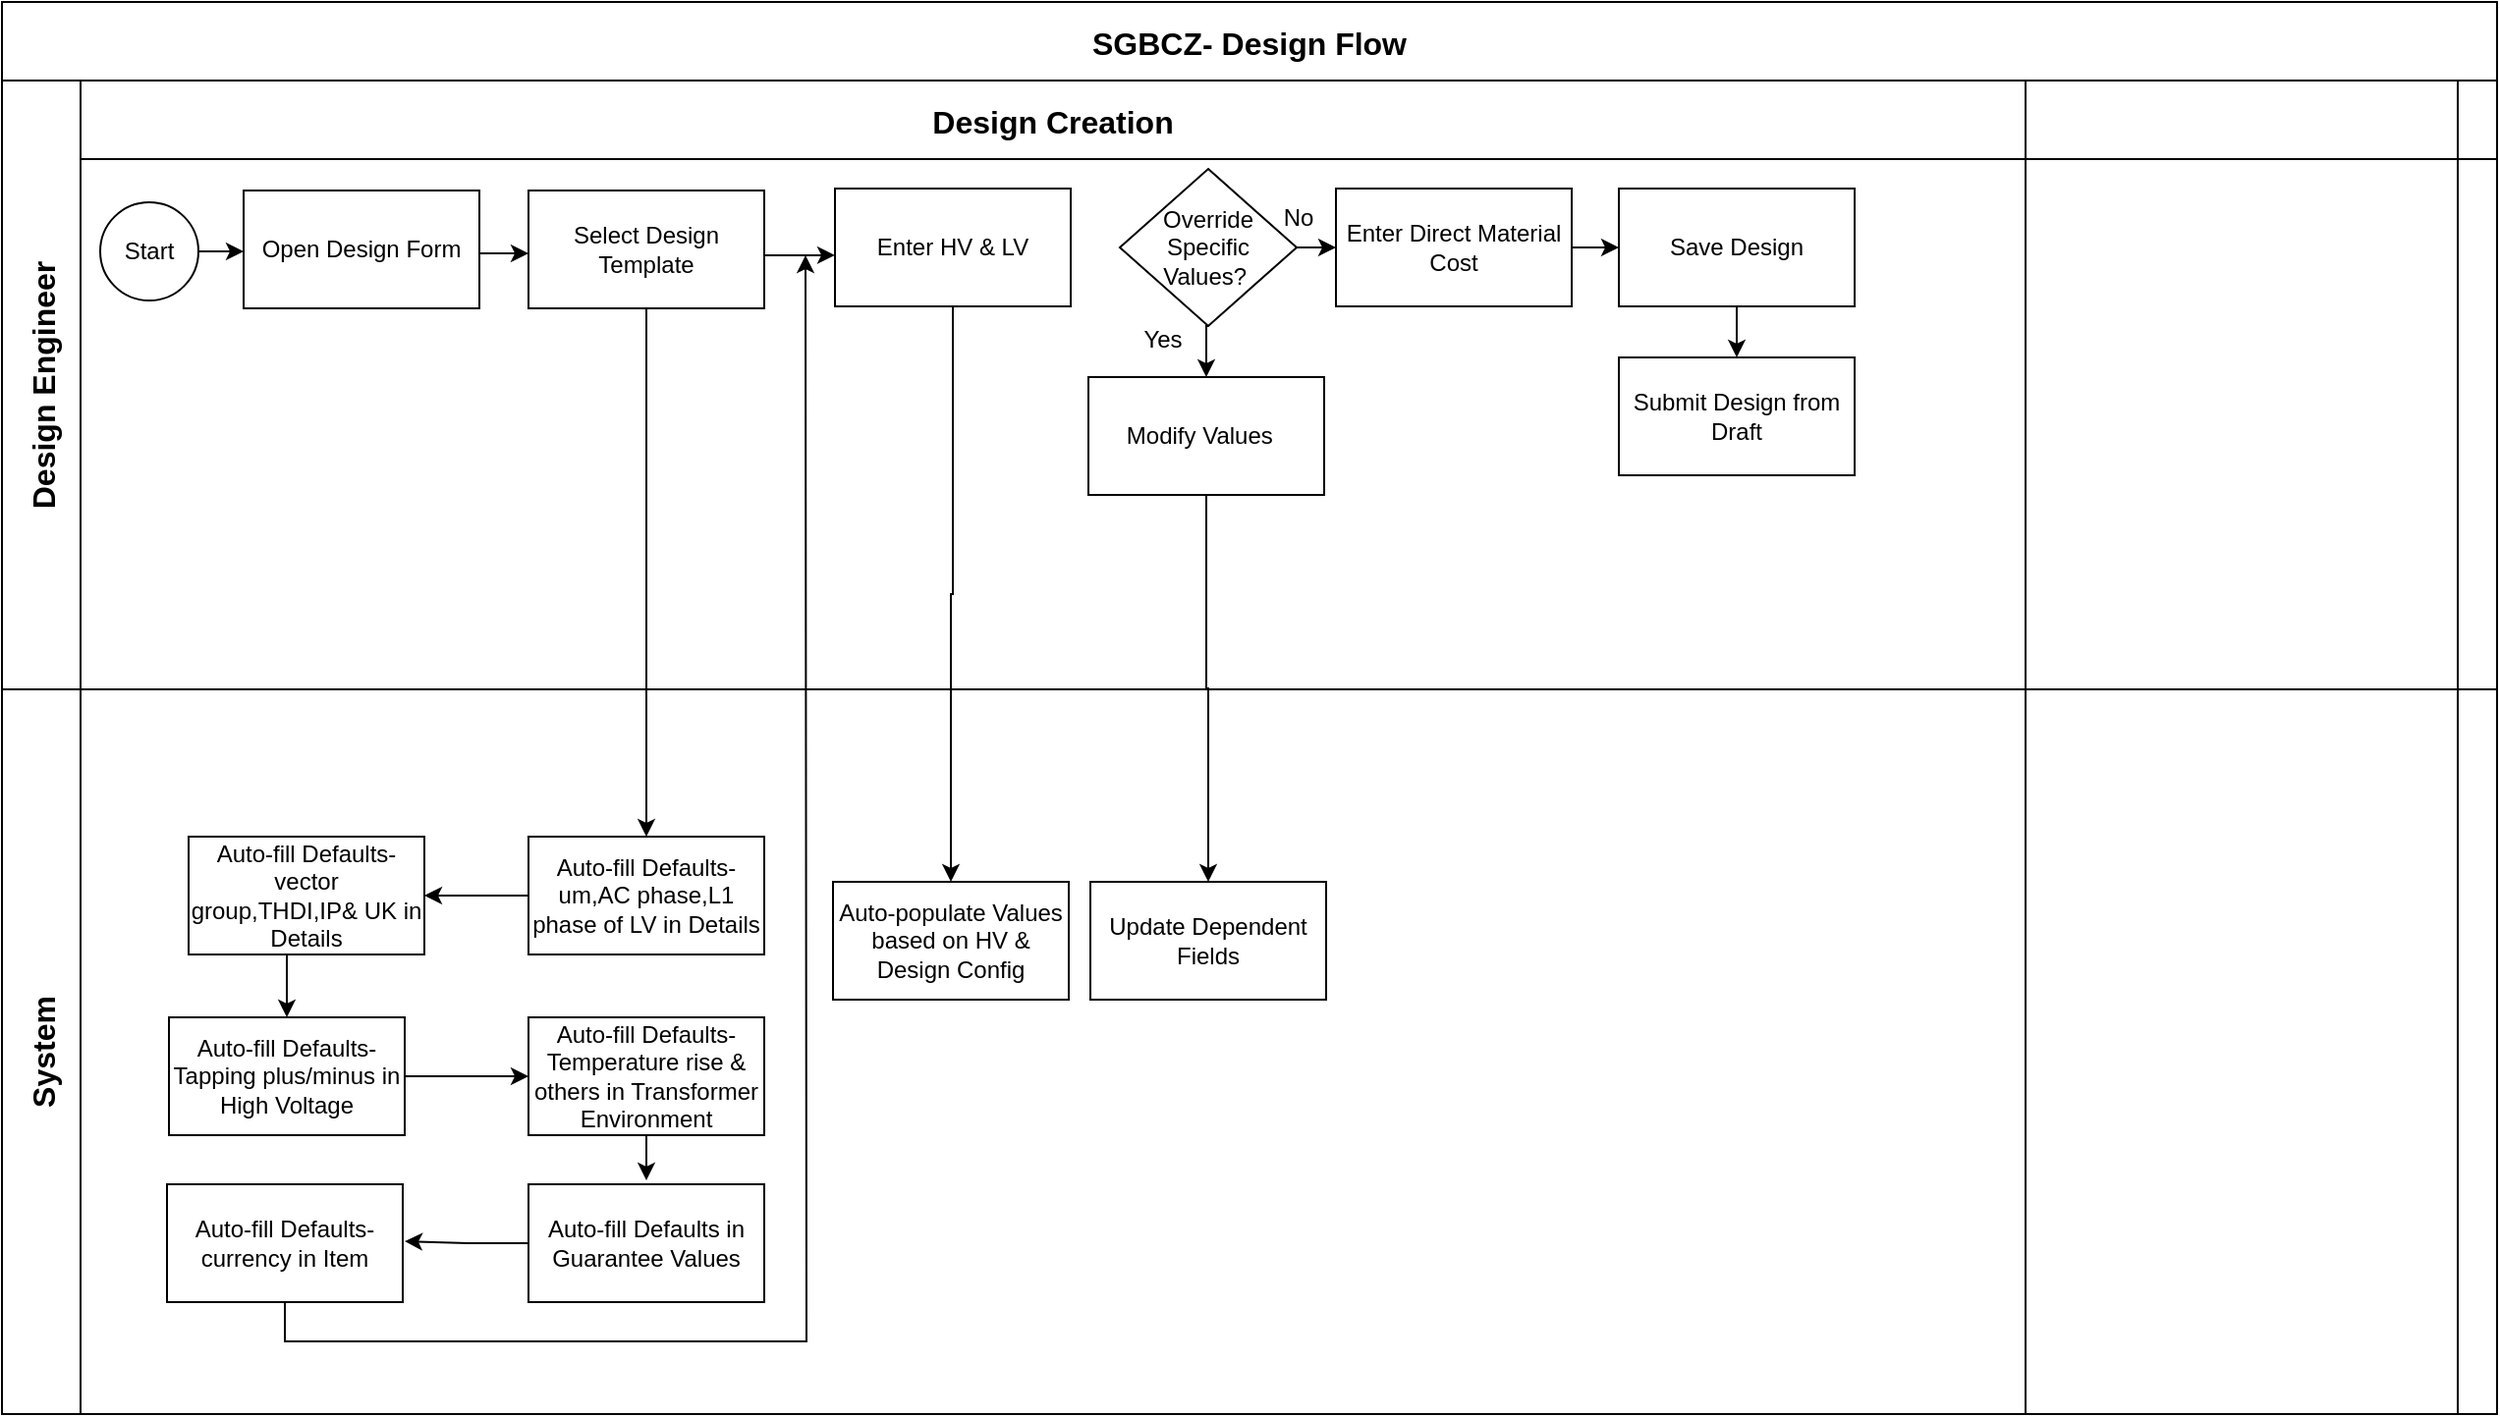 <mxfile version="27.2.0">
  <diagram id="prtHgNgQTEPvFCAcTncT" name="Page-1">
    <mxGraphModel dx="1228" dy="579" grid="1" gridSize="10" guides="1" tooltips="1" connect="1" arrows="1" fold="1" page="1" pageScale="1" pageWidth="827" pageHeight="1169" math="0" shadow="0">
      <root>
        <mxCell id="0" />
        <mxCell id="1" parent="0" />
        <mxCell id="CLJ9GDin2j8_AuySWexl-37" value="SGBCZ- Design Flow" style="shape=table;childLayout=tableLayout;startSize=40;collapsible=0;recursiveResize=0;expand=0;fontSize=16;fontStyle=1" parent="1" vertex="1">
          <mxGeometry x="471" y="121" width="1270" height="719" as="geometry" />
        </mxCell>
        <mxCell id="CLJ9GDin2j8_AuySWexl-38" value="Design Engineer" style="shape=tableRow;horizontal=0;swimlaneHead=0;swimlaneBody=0;top=0;left=0;strokeColor=inherit;bottom=0;right=0;dropTarget=0;fontStyle=1;fillColor=none;points=[[0,0.5],[1,0.5]];portConstraint=eastwest;startSize=40;collapsible=0;recursiveResize=0;expand=0;fontSize=16;strokeWidth=1;" parent="CLJ9GDin2j8_AuySWexl-37" vertex="1">
          <mxGeometry y="40" width="1270" height="310" as="geometry" />
        </mxCell>
        <mxCell id="CLJ9GDin2j8_AuySWexl-39" value="Design Creation" style="swimlane;swimlaneHead=0;swimlaneBody=0;fontStyle=1;strokeColor=inherit;connectable=0;fillColor=none;startSize=40;collapsible=0;recursiveResize=0;expand=0;fontSize=16;" parent="CLJ9GDin2j8_AuySWexl-38" vertex="1">
          <mxGeometry x="40" width="990" height="310" as="geometry">
            <mxRectangle width="990" height="310" as="alternateBounds" />
          </mxGeometry>
        </mxCell>
        <mxCell id="CLJ9GDin2j8_AuySWexl-72" style="edgeStyle=orthogonalEdgeStyle;rounded=0;orthogonalLoop=1;jettySize=auto;html=1;exitX=1;exitY=0.5;exitDx=0;exitDy=0;entryX=0;entryY=0.5;entryDx=0;entryDy=0;" parent="CLJ9GDin2j8_AuySWexl-39" source="CLJ9GDin2j8_AuySWexl-55" target="CLJ9GDin2j8_AuySWexl-56" edge="1">
          <mxGeometry relative="1" as="geometry" />
        </mxCell>
        <mxCell id="CLJ9GDin2j8_AuySWexl-55" value="Start" style="ellipse;whiteSpace=wrap;html=1;aspect=fixed;" parent="CLJ9GDin2j8_AuySWexl-39" vertex="1">
          <mxGeometry x="10" y="62" width="50" height="50" as="geometry" />
        </mxCell>
        <mxCell id="CLJ9GDin2j8_AuySWexl-73" value="" style="edgeStyle=orthogonalEdgeStyle;rounded=0;orthogonalLoop=1;jettySize=auto;html=1;" parent="CLJ9GDin2j8_AuySWexl-39" edge="1">
          <mxGeometry relative="1" as="geometry">
            <mxPoint x="203" y="88" as="sourcePoint" />
            <mxPoint x="228" y="88" as="targetPoint" />
          </mxGeometry>
        </mxCell>
        <mxCell id="CLJ9GDin2j8_AuySWexl-56" value="Open Design Form" style="rounded=0;whiteSpace=wrap;html=1;" parent="CLJ9GDin2j8_AuySWexl-39" vertex="1">
          <mxGeometry x="83" y="56" width="120" height="60" as="geometry" />
        </mxCell>
        <mxCell id="CLJ9GDin2j8_AuySWexl-69" value="Enter HV &amp;amp; LV" style="rounded=0;whiteSpace=wrap;html=1;" parent="CLJ9GDin2j8_AuySWexl-39" vertex="1">
          <mxGeometry x="384" y="55" width="120" height="60" as="geometry" />
        </mxCell>
        <mxCell id="CLJ9GDin2j8_AuySWexl-74" value="" style="edgeStyle=orthogonalEdgeStyle;rounded=0;orthogonalLoop=1;jettySize=auto;html=1;" parent="CLJ9GDin2j8_AuySWexl-39" edge="1">
          <mxGeometry relative="1" as="geometry">
            <mxPoint x="348" y="88.941" as="sourcePoint" />
            <mxPoint x="384" y="88.941" as="targetPoint" />
          </mxGeometry>
        </mxCell>
        <mxCell id="CLJ9GDin2j8_AuySWexl-68" value="Select Design Template" style="rounded=0;whiteSpace=wrap;html=1;" parent="CLJ9GDin2j8_AuySWexl-39" vertex="1">
          <mxGeometry x="228" y="56" width="120" height="60" as="geometry" />
        </mxCell>
        <mxCell id="CLJ9GDin2j8_AuySWexl-82" style="edgeStyle=orthogonalEdgeStyle;rounded=0;orthogonalLoop=1;jettySize=auto;html=1;exitX=0.5;exitY=1;exitDx=0;exitDy=0;entryX=0.5;entryY=0;entryDx=0;entryDy=0;" parent="CLJ9GDin2j8_AuySWexl-39" source="CLJ9GDin2j8_AuySWexl-79" target="CLJ9GDin2j8_AuySWexl-78" edge="1">
          <mxGeometry relative="1" as="geometry" />
        </mxCell>
        <mxCell id="CLJ9GDin2j8_AuySWexl-94" style="edgeStyle=orthogonalEdgeStyle;rounded=0;orthogonalLoop=1;jettySize=auto;html=1;exitX=1;exitY=0.5;exitDx=0;exitDy=0;entryX=0;entryY=0.5;entryDx=0;entryDy=0;" parent="CLJ9GDin2j8_AuySWexl-39" source="CLJ9GDin2j8_AuySWexl-79" target="CLJ9GDin2j8_AuySWexl-80" edge="1">
          <mxGeometry relative="1" as="geometry">
            <mxPoint x="630" y="85" as="targetPoint" />
          </mxGeometry>
        </mxCell>
        <mxCell id="CLJ9GDin2j8_AuySWexl-79" value="Override Specific Values?&amp;nbsp;" style="rhombus;whiteSpace=wrap;html=1;" parent="CLJ9GDin2j8_AuySWexl-39" vertex="1">
          <mxGeometry x="529" y="45" width="90" height="80" as="geometry" />
        </mxCell>
        <mxCell id="CLJ9GDin2j8_AuySWexl-78" value="Modify Values&amp;nbsp;&amp;nbsp;" style="rounded=0;whiteSpace=wrap;html=1;" parent="CLJ9GDin2j8_AuySWexl-39" vertex="1">
          <mxGeometry x="513" y="151" width="120" height="60" as="geometry" />
        </mxCell>
        <mxCell id="CLJ9GDin2j8_AuySWexl-95" style="edgeStyle=orthogonalEdgeStyle;rounded=0;orthogonalLoop=1;jettySize=auto;html=1;exitX=1;exitY=0.5;exitDx=0;exitDy=0;entryX=0;entryY=0.5;entryDx=0;entryDy=0;" parent="CLJ9GDin2j8_AuySWexl-39" source="CLJ9GDin2j8_AuySWexl-80" target="CLJ9GDin2j8_AuySWexl-90" edge="1">
          <mxGeometry relative="1" as="geometry" />
        </mxCell>
        <mxCell id="CLJ9GDin2j8_AuySWexl-80" value="Enter Direct Material Cost" style="rounded=0;whiteSpace=wrap;html=1;" parent="CLJ9GDin2j8_AuySWexl-39" vertex="1">
          <mxGeometry x="639" y="55" width="120" height="60" as="geometry" />
        </mxCell>
        <mxCell id="CLJ9GDin2j8_AuySWexl-96" style="edgeStyle=orthogonalEdgeStyle;rounded=0;orthogonalLoop=1;jettySize=auto;html=1;entryX=0.5;entryY=0;entryDx=0;entryDy=0;" parent="CLJ9GDin2j8_AuySWexl-39" source="CLJ9GDin2j8_AuySWexl-90" target="CLJ9GDin2j8_AuySWexl-91" edge="1">
          <mxGeometry relative="1" as="geometry" />
        </mxCell>
        <mxCell id="CLJ9GDin2j8_AuySWexl-90" value="Save Design" style="rounded=0;whiteSpace=wrap;html=1;" parent="CLJ9GDin2j8_AuySWexl-39" vertex="1">
          <mxGeometry x="783" y="55" width="120" height="60" as="geometry" />
        </mxCell>
        <mxCell id="CLJ9GDin2j8_AuySWexl-91" value="Submit Design from Draft" style="rounded=0;whiteSpace=wrap;html=1;" parent="CLJ9GDin2j8_AuySWexl-39" vertex="1">
          <mxGeometry x="783" y="141" width="120" height="60" as="geometry" />
        </mxCell>
        <mxCell id="CLJ9GDin2j8_AuySWexl-97" value="No" style="text;html=1;align=center;verticalAlign=middle;whiteSpace=wrap;rounded=0;" parent="CLJ9GDin2j8_AuySWexl-39" vertex="1">
          <mxGeometry x="590" y="55" width="60" height="30" as="geometry" />
        </mxCell>
        <mxCell id="CLJ9GDin2j8_AuySWexl-98" value="Yes" style="text;html=1;align=center;verticalAlign=middle;whiteSpace=wrap;rounded=0;" parent="CLJ9GDin2j8_AuySWexl-39" vertex="1">
          <mxGeometry x="521" y="117" width="60" height="30" as="geometry" />
        </mxCell>
        <mxCell id="CLJ9GDin2j8_AuySWexl-40" value="" style="swimlane;swimlaneHead=0;swimlaneBody=0;fontStyle=1;strokeColor=inherit;connectable=0;fillColor=none;startSize=40;collapsible=0;recursiveResize=0;expand=0;fontSize=16;" parent="CLJ9GDin2j8_AuySWexl-38" vertex="1">
          <mxGeometry x="1030" width="220" height="310" as="geometry">
            <mxRectangle width="220" height="310" as="alternateBounds" />
          </mxGeometry>
        </mxCell>
        <mxCell id="CLJ9GDin2j8_AuySWexl-41" value="" style="swimlane;swimlaneHead=0;swimlaneBody=0;fontStyle=1;strokeColor=inherit;connectable=0;fillColor=none;startSize=40;collapsible=0;recursiveResize=0;expand=0;fontSize=16;" parent="CLJ9GDin2j8_AuySWexl-38" vertex="1">
          <mxGeometry x="1250" width="20" height="310" as="geometry">
            <mxRectangle width="20" height="310" as="alternateBounds" />
          </mxGeometry>
        </mxCell>
        <mxCell id="CLJ9GDin2j8_AuySWexl-42" value="System" style="shape=tableRow;horizontal=0;swimlaneHead=0;swimlaneBody=0;top=0;left=0;strokeColor=inherit;bottom=0;right=0;dropTarget=0;fontStyle=1;fillColor=none;points=[[0,0.5],[1,0.5]];portConstraint=eastwest;startSize=40;collapsible=0;recursiveResize=0;expand=0;fontSize=16;" parent="CLJ9GDin2j8_AuySWexl-37" vertex="1">
          <mxGeometry y="350" width="1270" height="369" as="geometry" />
        </mxCell>
        <mxCell id="CLJ9GDin2j8_AuySWexl-43" value="" style="swimlane;swimlaneHead=0;swimlaneBody=0;fontStyle=1;connectable=0;strokeColor=inherit;fillColor=none;startSize=0;collapsible=0;recursiveResize=0;expand=0;fontSize=16;" parent="CLJ9GDin2j8_AuySWexl-42" vertex="1">
          <mxGeometry x="40" width="990" height="369" as="geometry">
            <mxRectangle width="990" height="369" as="alternateBounds" />
          </mxGeometry>
        </mxCell>
        <mxCell id="CLJ9GDin2j8_AuySWexl-70" value="Auto-populate Values based on HV &amp;amp; Design Config" style="rounded=0;whiteSpace=wrap;html=1;" parent="CLJ9GDin2j8_AuySWexl-43" vertex="1">
          <mxGeometry x="383" y="98" width="120" height="60" as="geometry" />
        </mxCell>
        <mxCell id="CLJ9GDin2j8_AuySWexl-88" value="Update Dependent Fields" style="rounded=0;whiteSpace=wrap;html=1;" parent="CLJ9GDin2j8_AuySWexl-43" vertex="1">
          <mxGeometry x="514" y="98" width="120" height="60" as="geometry" />
        </mxCell>
        <mxCell id="CLJ9GDin2j8_AuySWexl-111" style="edgeStyle=orthogonalEdgeStyle;rounded=0;orthogonalLoop=1;jettySize=auto;html=1;exitX=0;exitY=0.5;exitDx=0;exitDy=0;entryX=1;entryY=0.5;entryDx=0;entryDy=0;" parent="CLJ9GDin2j8_AuySWexl-43" source="CLJ9GDin2j8_AuySWexl-99" target="CLJ9GDin2j8_AuySWexl-101" edge="1">
          <mxGeometry relative="1" as="geometry" />
        </mxCell>
        <mxCell id="CLJ9GDin2j8_AuySWexl-99" value="Auto-fill Defaults-um,AC phase,L1 phase of LV in Details" style="rounded=0;whiteSpace=wrap;html=1;" parent="CLJ9GDin2j8_AuySWexl-43" vertex="1">
          <mxGeometry x="228" y="75" width="120" height="60" as="geometry" />
        </mxCell>
        <mxCell id="CLJ9GDin2j8_AuySWexl-112" style="edgeStyle=orthogonalEdgeStyle;rounded=0;orthogonalLoop=1;jettySize=auto;html=1;exitX=0.5;exitY=1;exitDx=0;exitDy=0;entryX=0.5;entryY=0;entryDx=0;entryDy=0;" parent="CLJ9GDin2j8_AuySWexl-43" source="CLJ9GDin2j8_AuySWexl-101" target="CLJ9GDin2j8_AuySWexl-103" edge="1">
          <mxGeometry relative="1" as="geometry" />
        </mxCell>
        <mxCell id="CLJ9GDin2j8_AuySWexl-101" value="Auto-fill Defaults- vector group,THDI,IP&amp;amp; UK in Details" style="rounded=0;whiteSpace=wrap;html=1;" parent="CLJ9GDin2j8_AuySWexl-43" vertex="1">
          <mxGeometry x="55" y="75" width="120" height="60" as="geometry" />
        </mxCell>
        <mxCell id="CLJ9GDin2j8_AuySWexl-113" style="edgeStyle=orthogonalEdgeStyle;rounded=0;orthogonalLoop=1;jettySize=auto;html=1;entryX=0;entryY=0.5;entryDx=0;entryDy=0;" parent="CLJ9GDin2j8_AuySWexl-43" source="CLJ9GDin2j8_AuySWexl-103" target="CLJ9GDin2j8_AuySWexl-104" edge="1">
          <mxGeometry relative="1" as="geometry" />
        </mxCell>
        <mxCell id="CLJ9GDin2j8_AuySWexl-103" value="Auto-fill Defaults- Tapping plus/minus in High Voltage" style="rounded=0;whiteSpace=wrap;html=1;" parent="CLJ9GDin2j8_AuySWexl-43" vertex="1">
          <mxGeometry x="45" y="167" width="120" height="60" as="geometry" />
        </mxCell>
        <mxCell id="CLJ9GDin2j8_AuySWexl-114" style="edgeStyle=orthogonalEdgeStyle;rounded=0;orthogonalLoop=1;jettySize=auto;html=1;exitX=0.5;exitY=1;exitDx=0;exitDy=0;" parent="CLJ9GDin2j8_AuySWexl-43" source="CLJ9GDin2j8_AuySWexl-104" edge="1">
          <mxGeometry relative="1" as="geometry">
            <mxPoint x="288" y="250" as="targetPoint" />
          </mxGeometry>
        </mxCell>
        <mxCell id="CLJ9GDin2j8_AuySWexl-104" value="Auto-fill Defaults- Temperature rise &amp;amp; others in Transformer Environment" style="rounded=0;whiteSpace=wrap;html=1;" parent="CLJ9GDin2j8_AuySWexl-43" vertex="1">
          <mxGeometry x="228" y="167" width="120" height="60" as="geometry" />
        </mxCell>
        <mxCell id="CLJ9GDin2j8_AuySWexl-115" style="edgeStyle=orthogonalEdgeStyle;rounded=0;orthogonalLoop=1;jettySize=auto;html=1;exitX=0;exitY=0.5;exitDx=0;exitDy=0;" parent="CLJ9GDin2j8_AuySWexl-43" source="CLJ9GDin2j8_AuySWexl-107" edge="1">
          <mxGeometry relative="1" as="geometry">
            <mxPoint x="165" y="281" as="targetPoint" />
          </mxGeometry>
        </mxCell>
        <mxCell id="CLJ9GDin2j8_AuySWexl-107" value="Auto-fill Defaults in Guarantee Values" style="rounded=0;whiteSpace=wrap;html=1;" parent="CLJ9GDin2j8_AuySWexl-43" vertex="1">
          <mxGeometry x="228" y="252" width="120" height="60" as="geometry" />
        </mxCell>
        <mxCell id="CLJ9GDin2j8_AuySWexl-121" style="edgeStyle=orthogonalEdgeStyle;rounded=0;orthogonalLoop=1;jettySize=auto;html=1;exitX=0.5;exitY=1;exitDx=0;exitDy=0;" parent="CLJ9GDin2j8_AuySWexl-43" source="CLJ9GDin2j8_AuySWexl-108" edge="1">
          <mxGeometry relative="1" as="geometry">
            <mxPoint x="369" y="-221" as="targetPoint" />
          </mxGeometry>
        </mxCell>
        <mxCell id="CLJ9GDin2j8_AuySWexl-108" value="Auto-fill Defaults- currency in Item" style="rounded=0;whiteSpace=wrap;html=1;" parent="CLJ9GDin2j8_AuySWexl-43" vertex="1">
          <mxGeometry x="44" y="252" width="120" height="60" as="geometry" />
        </mxCell>
        <mxCell id="CLJ9GDin2j8_AuySWexl-44" value="" style="swimlane;swimlaneHead=0;swimlaneBody=0;fontStyle=1;connectable=0;strokeColor=inherit;fillColor=none;startSize=0;collapsible=0;recursiveResize=0;expand=0;fontSize=16;" parent="CLJ9GDin2j8_AuySWexl-42" vertex="1">
          <mxGeometry x="1030" width="220" height="369" as="geometry">
            <mxRectangle width="220" height="369" as="alternateBounds" />
          </mxGeometry>
        </mxCell>
        <mxCell id="CLJ9GDin2j8_AuySWexl-45" value="" style="swimlane;swimlaneHead=0;swimlaneBody=0;fontStyle=1;connectable=0;strokeColor=inherit;fillColor=none;startSize=0;collapsible=0;recursiveResize=0;expand=0;fontSize=16;" parent="CLJ9GDin2j8_AuySWexl-42" vertex="1">
          <mxGeometry x="1250" width="20" height="369" as="geometry">
            <mxRectangle width="20" height="369" as="alternateBounds" />
          </mxGeometry>
        </mxCell>
        <mxCell id="CLJ9GDin2j8_AuySWexl-71" style="edgeStyle=orthogonalEdgeStyle;rounded=0;orthogonalLoop=1;jettySize=auto;html=1;exitX=0.5;exitY=1;exitDx=0;exitDy=0;" parent="CLJ9GDin2j8_AuySWexl-37" source="CLJ9GDin2j8_AuySWexl-69" target="CLJ9GDin2j8_AuySWexl-70" edge="1">
          <mxGeometry relative="1" as="geometry" />
        </mxCell>
        <mxCell id="CLJ9GDin2j8_AuySWexl-89" style="edgeStyle=orthogonalEdgeStyle;rounded=0;orthogonalLoop=1;jettySize=auto;html=1;entryX=0.5;entryY=0;entryDx=0;entryDy=0;" parent="CLJ9GDin2j8_AuySWexl-37" source="CLJ9GDin2j8_AuySWexl-78" target="CLJ9GDin2j8_AuySWexl-88" edge="1">
          <mxGeometry relative="1" as="geometry" />
        </mxCell>
        <mxCell id="CLJ9GDin2j8_AuySWexl-100" style="edgeStyle=orthogonalEdgeStyle;rounded=0;orthogonalLoop=1;jettySize=auto;html=1;exitX=0.5;exitY=1;exitDx=0;exitDy=0;" parent="CLJ9GDin2j8_AuySWexl-37" source="CLJ9GDin2j8_AuySWexl-68" target="CLJ9GDin2j8_AuySWexl-99" edge="1">
          <mxGeometry relative="1" as="geometry" />
        </mxCell>
      </root>
    </mxGraphModel>
  </diagram>
</mxfile>
